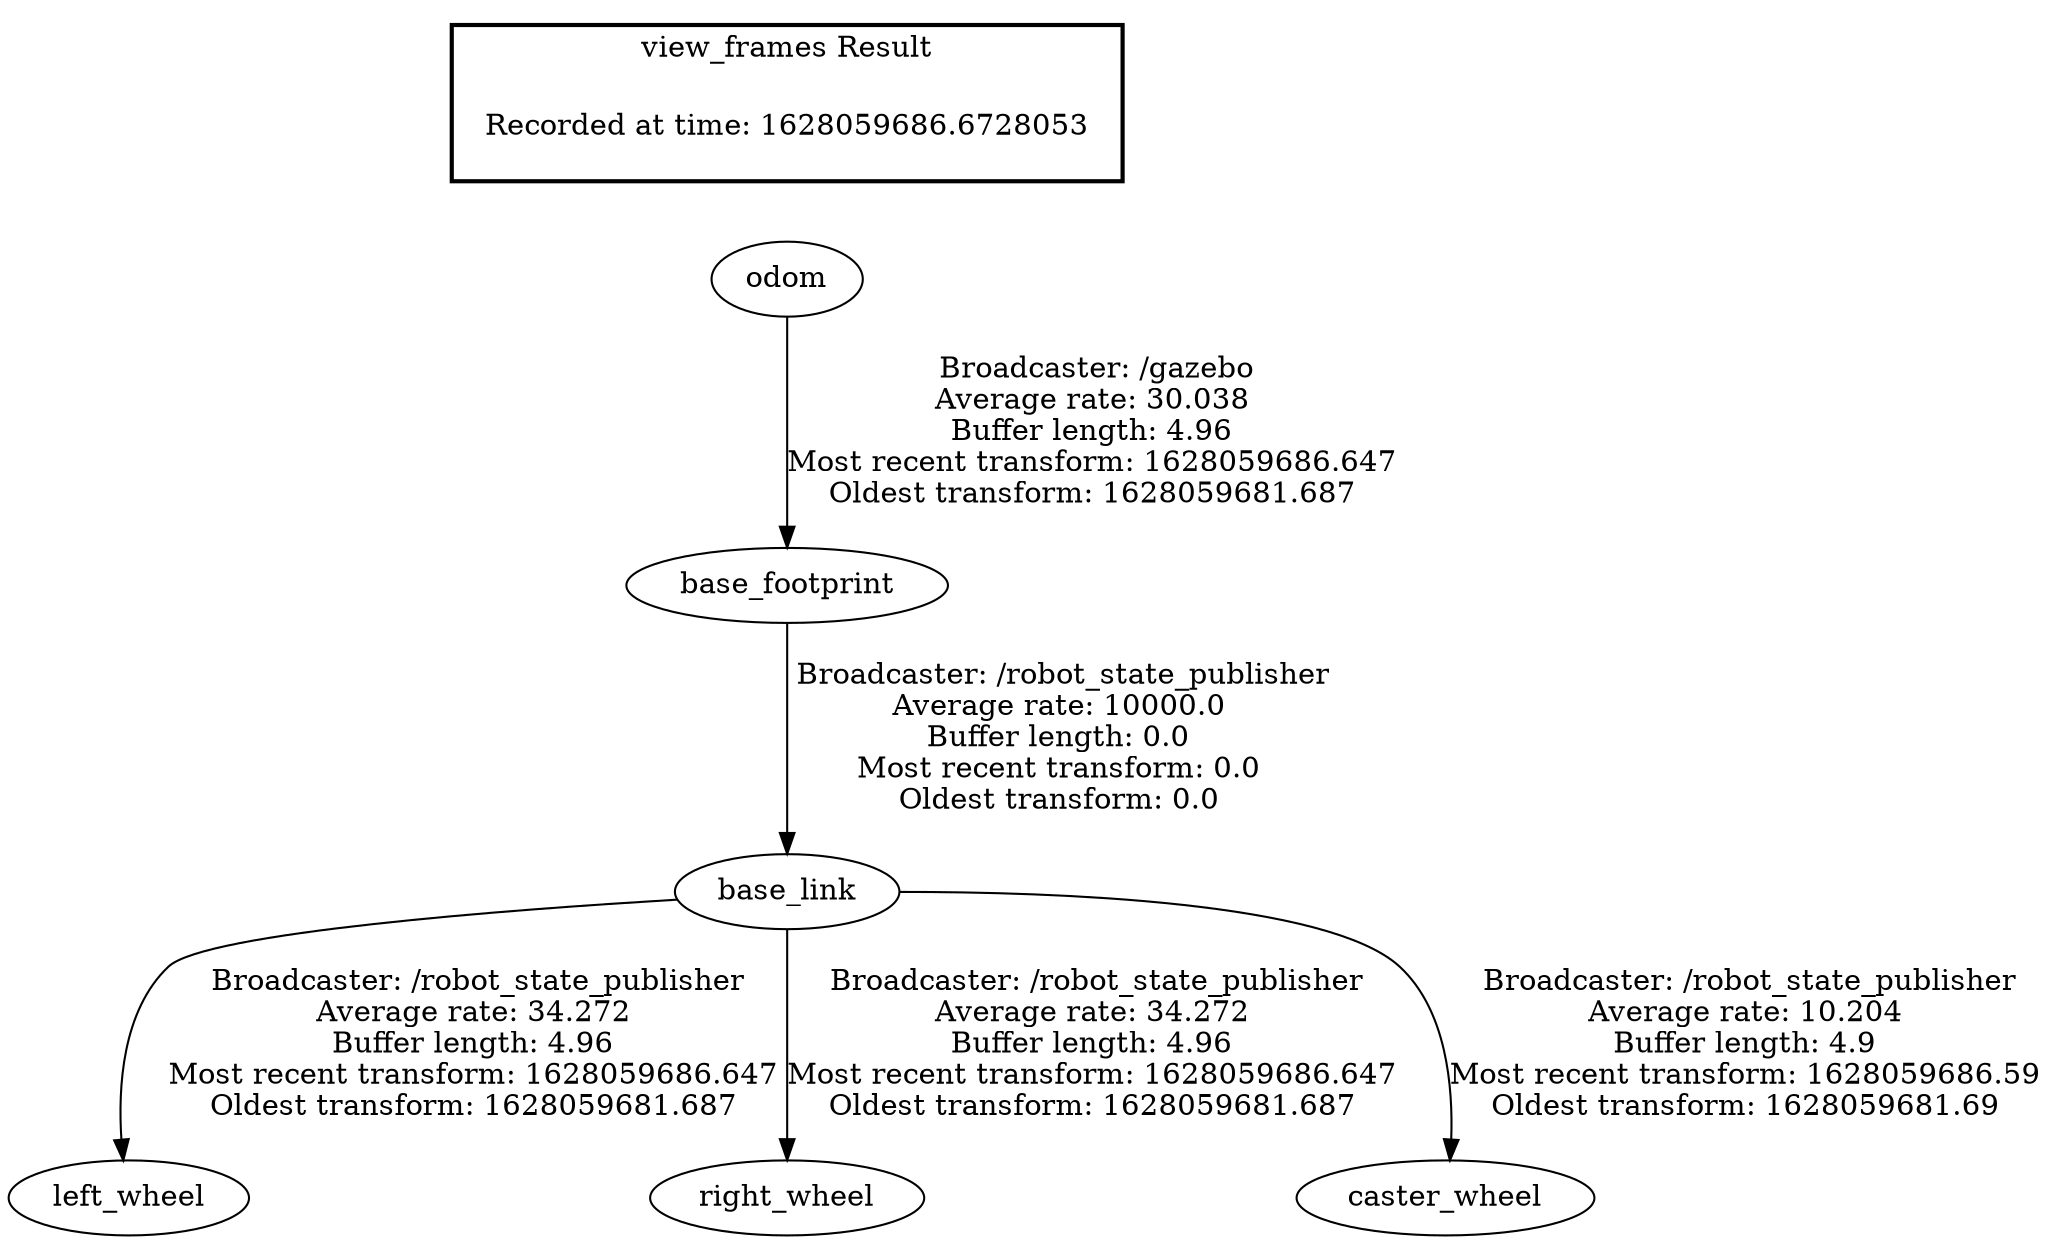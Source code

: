 digraph G {
"base_footprint" -> "base_link"[label=" Broadcaster: /robot_state_publisher\nAverage rate: 10000.0\nBuffer length: 0.0\nMost recent transform: 0.0\nOldest transform: 0.0\n"];
"odom" -> "base_footprint"[label=" Broadcaster: /gazebo\nAverage rate: 30.038\nBuffer length: 4.96\nMost recent transform: 1628059686.647\nOldest transform: 1628059681.687\n"];
"base_link" -> "left_wheel"[label=" Broadcaster: /robot_state_publisher\nAverage rate: 34.272\nBuffer length: 4.96\nMost recent transform: 1628059686.647\nOldest transform: 1628059681.687\n"];
"base_link" -> "right_wheel"[label=" Broadcaster: /robot_state_publisher\nAverage rate: 34.272\nBuffer length: 4.96\nMost recent transform: 1628059686.647\nOldest transform: 1628059681.687\n"];
"base_link" -> "caster_wheel"[label=" Broadcaster: /robot_state_publisher\nAverage rate: 10.204\nBuffer length: 4.9\nMost recent transform: 1628059686.59\nOldest transform: 1628059681.69\n"];
edge [style=invis];
 subgraph cluster_legend { style=bold; color=black; label ="view_frames Result";
"Recorded at time: 1628059686.6728053"[ shape=plaintext ] ;
}->"odom";
}